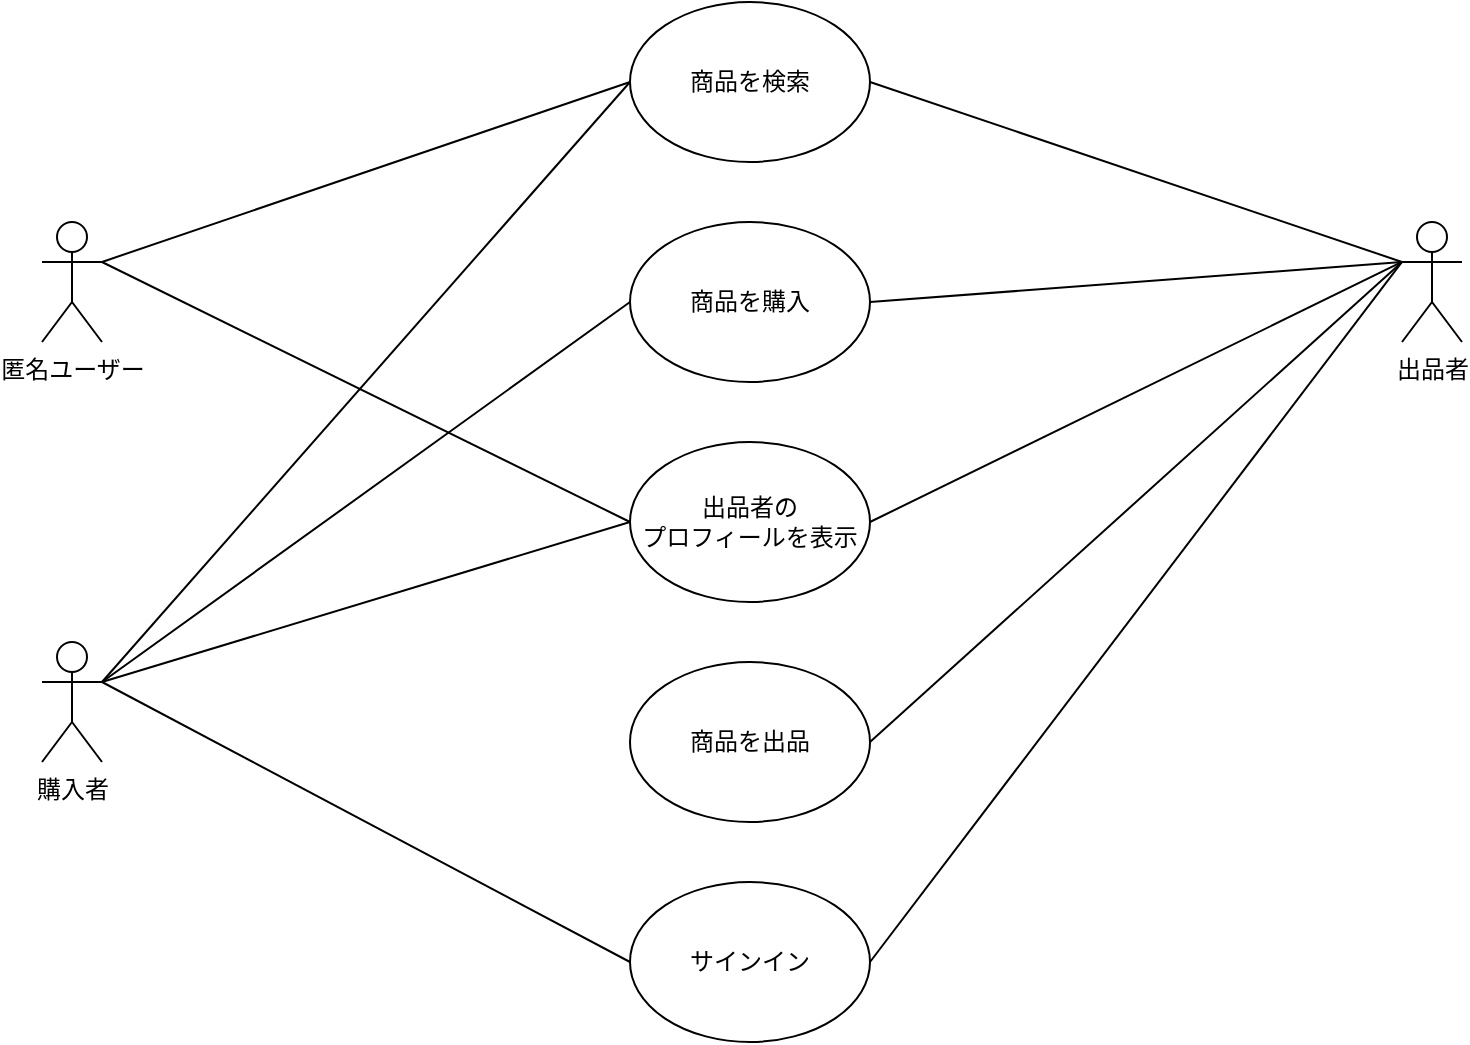 <mxfile>
    <diagram name="ユースケース図" id="sBMSRXaKZgMtcKzqUlqi">
        <mxGraphModel dx="1024" dy="626" grid="1" gridSize="10" guides="1" tooltips="1" connect="1" arrows="1" fold="1" page="1" pageScale="1" pageWidth="827" pageHeight="1169" math="0" shadow="0">
            <root>
                <mxCell id="0"/>
                <mxCell id="1" parent="0"/>
                <mxCell id="2" value="匿名ユーザー" style="shape=umlActor;verticalLabelPosition=bottom;verticalAlign=top;html=1;outlineConnect=0;" vertex="1" parent="1">
                    <mxGeometry x="60" y="160" width="30" height="60" as="geometry"/>
                </mxCell>
                <mxCell id="3" value="購入者" style="shape=umlActor;verticalLabelPosition=bottom;verticalAlign=top;html=1;outlineConnect=0;" vertex="1" parent="1">
                    <mxGeometry x="60" y="370" width="30" height="60" as="geometry"/>
                </mxCell>
                <mxCell id="4" value="出品者" style="shape=umlActor;verticalLabelPosition=bottom;verticalAlign=top;html=1;outlineConnect=0;" vertex="1" parent="1">
                    <mxGeometry x="740" y="160" width="30" height="60" as="geometry"/>
                </mxCell>
                <mxCell id="5" value="商品を検索" style="ellipse;whiteSpace=wrap;html=1;" vertex="1" parent="1">
                    <mxGeometry x="354" y="50" width="120" height="80" as="geometry"/>
                </mxCell>
                <mxCell id="6" value="商品を購入" style="ellipse;whiteSpace=wrap;html=1;" vertex="1" parent="1">
                    <mxGeometry x="354" y="160" width="120" height="80" as="geometry"/>
                </mxCell>
                <mxCell id="7" value="出品者の&lt;br&gt;プロフィールを表示" style="ellipse;whiteSpace=wrap;html=1;" vertex="1" parent="1">
                    <mxGeometry x="354" y="270" width="120" height="80" as="geometry"/>
                </mxCell>
                <mxCell id="8" value="商品を出品" style="ellipse;whiteSpace=wrap;html=1;" vertex="1" parent="1">
                    <mxGeometry x="354" y="380" width="120" height="80" as="geometry"/>
                </mxCell>
                <mxCell id="9" value="サインイン" style="ellipse;whiteSpace=wrap;html=1;" vertex="1" parent="1">
                    <mxGeometry x="354" y="490" width="120" height="80" as="geometry"/>
                </mxCell>
                <mxCell id="10" value="" style="endArrow=none;html=1;entryX=0;entryY=0.5;entryDx=0;entryDy=0;exitX=1;exitY=0.333;exitDx=0;exitDy=0;exitPerimeter=0;" edge="1" parent="1" source="2" target="5">
                    <mxGeometry width="50" height="50" relative="1" as="geometry">
                        <mxPoint x="390" y="350" as="sourcePoint"/>
                        <mxPoint x="440" y="300" as="targetPoint"/>
                    </mxGeometry>
                </mxCell>
                <mxCell id="11" value="" style="endArrow=none;html=1;entryX=0;entryY=0.5;entryDx=0;entryDy=0;" edge="1" parent="1" target="7">
                    <mxGeometry width="50" height="50" relative="1" as="geometry">
                        <mxPoint x="90" y="180" as="sourcePoint"/>
                        <mxPoint x="364" y="100" as="targetPoint"/>
                    </mxGeometry>
                </mxCell>
                <mxCell id="12" value="" style="endArrow=none;html=1;entryX=0;entryY=0.5;entryDx=0;entryDy=0;" edge="1" parent="1" target="7">
                    <mxGeometry width="50" height="50" relative="1" as="geometry">
                        <mxPoint x="90" y="390" as="sourcePoint"/>
                        <mxPoint x="354" y="520" as="targetPoint"/>
                    </mxGeometry>
                </mxCell>
                <mxCell id="13" value="" style="endArrow=none;html=1;entryX=0;entryY=0.5;entryDx=0;entryDy=0;" edge="1" parent="1" target="5">
                    <mxGeometry width="50" height="50" relative="1" as="geometry">
                        <mxPoint x="90" y="390" as="sourcePoint"/>
                        <mxPoint x="364" y="320" as="targetPoint"/>
                    </mxGeometry>
                </mxCell>
                <mxCell id="14" value="" style="endArrow=none;html=1;entryX=0;entryY=0.5;entryDx=0;entryDy=0;" edge="1" parent="1" target="6">
                    <mxGeometry width="50" height="50" relative="1" as="geometry">
                        <mxPoint x="90" y="390" as="sourcePoint"/>
                        <mxPoint x="364" y="100" as="targetPoint"/>
                    </mxGeometry>
                </mxCell>
                <mxCell id="15" value="" style="endArrow=none;html=1;entryX=0;entryY=0.5;entryDx=0;entryDy=0;" edge="1" parent="1" target="9">
                    <mxGeometry width="50" height="50" relative="1" as="geometry">
                        <mxPoint x="90" y="390" as="sourcePoint"/>
                        <mxPoint x="364" y="210" as="targetPoint"/>
                    </mxGeometry>
                </mxCell>
                <mxCell id="16" value="" style="endArrow=none;html=1;entryX=0;entryY=0.333;entryDx=0;entryDy=0;entryPerimeter=0;exitX=1;exitY=0.5;exitDx=0;exitDy=0;" edge="1" parent="1" source="5" target="4">
                    <mxGeometry width="50" height="50" relative="1" as="geometry">
                        <mxPoint x="100" y="400" as="sourcePoint"/>
                        <mxPoint x="364" y="540" as="targetPoint"/>
                    </mxGeometry>
                </mxCell>
                <mxCell id="17" value="" style="endArrow=none;html=1;exitX=1;exitY=0.5;exitDx=0;exitDy=0;" edge="1" parent="1" source="6">
                    <mxGeometry width="50" height="50" relative="1" as="geometry">
                        <mxPoint x="484" y="100" as="sourcePoint"/>
                        <mxPoint x="740" y="180" as="targetPoint"/>
                    </mxGeometry>
                </mxCell>
                <mxCell id="18" value="" style="endArrow=none;html=1;exitX=1;exitY=0.5;exitDx=0;exitDy=0;entryX=0;entryY=0.333;entryDx=0;entryDy=0;entryPerimeter=0;" edge="1" parent="1" source="7" target="4">
                    <mxGeometry width="50" height="50" relative="1" as="geometry">
                        <mxPoint x="484" y="210" as="sourcePoint"/>
                        <mxPoint x="750" y="190" as="targetPoint"/>
                    </mxGeometry>
                </mxCell>
                <mxCell id="19" value="" style="endArrow=none;html=1;exitX=1;exitY=0.5;exitDx=0;exitDy=0;entryX=0;entryY=0.333;entryDx=0;entryDy=0;entryPerimeter=0;" edge="1" parent="1" source="8" target="4">
                    <mxGeometry width="50" height="50" relative="1" as="geometry">
                        <mxPoint x="484" y="320" as="sourcePoint"/>
                        <mxPoint x="750" y="190" as="targetPoint"/>
                    </mxGeometry>
                </mxCell>
                <mxCell id="20" value="" style="endArrow=none;html=1;exitX=1;exitY=0.5;exitDx=0;exitDy=0;entryX=0;entryY=0.333;entryDx=0;entryDy=0;entryPerimeter=0;" edge="1" parent="1" source="9" target="4">
                    <mxGeometry width="50" height="50" relative="1" as="geometry">
                        <mxPoint x="484" y="430" as="sourcePoint"/>
                        <mxPoint x="750" y="190" as="targetPoint"/>
                    </mxGeometry>
                </mxCell>
            </root>
        </mxGraphModel>
    </diagram>
    <diagram id="3f8jK5lR7EUx5ehscB4C" name="アーキテクチャー図">
        <mxGraphModel dx="922" dy="736" grid="1" gridSize="10" guides="1" tooltips="1" connect="1" arrows="1" fold="1" page="1" pageScale="1" pageWidth="827" pageHeight="1169" math="0" shadow="0">
            <root>
                <mxCell id="0"/>
                <mxCell id="1" parent="0"/>
                <mxCell id="K0mcrc98uCM77xat3W6a-1" value="API" style="rounded=0;whiteSpace=wrap;html=1;" vertex="1" parent="1">
                    <mxGeometry x="630" y="170" width="120" height="60" as="geometry"/>
                </mxCell>
                <mxCell id="K0mcrc98uCM77xat3W6a-2" value="" style="rounded=1;whiteSpace=wrap;html=1;dashed=1;" vertex="1" parent="1">
                    <mxGeometry x="290" y="40" width="220" height="290" as="geometry"/>
                </mxCell>
                <mxCell id="K0mcrc98uCM77xat3W6a-3" value="&lt;font style=&quot;font-size: 24px;&quot;&gt;NEXT.js&lt;/font&gt;" style="text;html=1;align=center;verticalAlign=middle;resizable=0;points=[];autosize=1;strokeColor=none;fillColor=none;" vertex="1" parent="1">
                    <mxGeometry x="345" y="65" width="110" height="40" as="geometry"/>
                </mxCell>
                <mxCell id="K0mcrc98uCM77xat3W6a-4" value="SSG/ISR" style="text;html=1;align=center;verticalAlign=middle;resizable=0;points=[];autosize=1;strokeColor=none;fillColor=none;" vertex="1" parent="1">
                    <mxGeometry x="365" y="130" width="70" height="30" as="geometry"/>
                </mxCell>
                <mxCell id="K0mcrc98uCM77xat3W6a-6" value="" style="endArrow=classic;html=1;fontSize=24;exitX=0.489;exitY=1.031;exitDx=0;exitDy=0;exitPerimeter=0;" edge="1" parent="1" source="K0mcrc98uCM77xat3W6a-3">
                    <mxGeometry width="50" height="50" relative="1" as="geometry">
                        <mxPoint x="390" y="330" as="sourcePoint"/>
                        <mxPoint x="399" y="130" as="targetPoint"/>
                    </mxGeometry>
                </mxCell>
                <mxCell id="K0mcrc98uCM77xat3W6a-8" value="" style="endArrow=classic;html=1;fontSize=24;exitX=0.489;exitY=1.031;exitDx=0;exitDy=0;exitPerimeter=0;" edge="1" parent="1">
                    <mxGeometry width="50" height="50" relative="1" as="geometry">
                        <mxPoint x="399.76" y="160" as="sourcePoint"/>
                        <mxPoint x="399.97" y="183.76" as="targetPoint"/>
                    </mxGeometry>
                </mxCell>
                <mxCell id="K0mcrc98uCM77xat3W6a-10" value="&lt;font style=&quot;font-size: 12px;&quot;&gt;page&lt;br&gt;(HTML/JS/CSS)&lt;br&gt;&lt;/font&gt;" style="sketch=0;pointerEvents=1;shadow=0;dashed=0;html=1;strokeColor=none;fillColor=#505050;labelPosition=center;verticalLabelPosition=bottom;verticalAlign=top;outlineConnect=0;align=center;shape=mxgraph.office.concepts.web_page;fontSize=24;" vertex="1" parent="1">
                    <mxGeometry x="375" y="190" width="50" height="54" as="geometry"/>
                </mxCell>
                <mxCell id="K0mcrc98uCM77xat3W6a-11" value="Client" style="outlineConnect=0;dashed=0;verticalLabelPosition=bottom;verticalAlign=top;align=center;html=1;shape=mxgraph.aws3.management_console;fillColor=#D2D3D3;gradientColor=none;fontSize=12;" vertex="1" parent="1">
                    <mxGeometry x="70" y="153.5" width="63" height="63" as="geometry"/>
                </mxCell>
                <mxCell id="K0mcrc98uCM77xat3W6a-12" value="" style="endArrow=classic;html=1;fontSize=12;exitX=1;exitY=0.5;exitDx=0;exitDy=0;exitPerimeter=0;entryX=0;entryY=0.5;entryDx=0;entryDy=0;" edge="1" parent="1" source="K0mcrc98uCM77xat3W6a-11" target="K0mcrc98uCM77xat3W6a-2">
                    <mxGeometry width="50" height="50" relative="1" as="geometry">
                        <mxPoint x="480" y="350" as="sourcePoint"/>
                        <mxPoint x="530" y="300" as="targetPoint"/>
                    </mxGeometry>
                </mxCell>
                <mxCell id="K0mcrc98uCM77xat3W6a-13" value="ページを取得" style="edgeLabel;html=1;align=center;verticalAlign=middle;resizable=0;points=[];fontSize=12;" vertex="1" connectable="0" parent="K0mcrc98uCM77xat3W6a-12">
                    <mxGeometry x="-0.112" y="1" relative="1" as="geometry">
                        <mxPoint as="offset"/>
                    </mxGeometry>
                </mxCell>
                <mxCell id="K0mcrc98uCM77xat3W6a-14" value="" style="endArrow=classic;html=1;fontSize=12;entryX=0;entryY=0.5;entryDx=0;entryDy=0;" edge="1" parent="1" target="K0mcrc98uCM77xat3W6a-1">
                    <mxGeometry width="50" height="50" relative="1" as="geometry">
                        <mxPoint x="100" y="240" as="sourcePoint"/>
                        <mxPoint x="100" y="400" as="targetPoint"/>
                        <Array as="points">
                            <mxPoint x="100" y="440"/>
                            <mxPoint x="560" y="440"/>
                            <mxPoint x="560" y="200"/>
                            <mxPoint x="600" y="200"/>
                        </Array>
                    </mxGeometry>
                </mxCell>
                <mxCell id="K0mcrc98uCM77xat3W6a-15" value="動的コンテンツを取得し、CSRを行う" style="edgeLabel;html=1;align=center;verticalAlign=middle;resizable=0;points=[];fontSize=12;" vertex="1" connectable="0" parent="K0mcrc98uCM77xat3W6a-14">
                    <mxGeometry x="-0.112" y="1" relative="1" as="geometry">
                        <mxPoint as="offset"/>
                    </mxGeometry>
                </mxCell>
                <mxCell id="K0mcrc98uCM77xat3W6a-17" value="&lt;font style=&quot;font-size: 10px;&quot;&gt;バックエンド&lt;/font&gt;" style="text;html=1;align=center;verticalAlign=middle;resizable=0;points=[];autosize=1;strokeColor=none;fillColor=none;fontSize=12;" vertex="1" parent="1">
                    <mxGeometry x="650" y="230" width="80" height="30" as="geometry"/>
                </mxCell>
                <mxCell id="K0mcrc98uCM77xat3W6a-18" value="" style="endArrow=classic;html=1;fontSize=10;exitX=1.038;exitY=0.544;exitDx=0;exitDy=0;exitPerimeter=0;entryX=0;entryY=0.25;entryDx=0;entryDy=0;" edge="1" parent="1" source="K0mcrc98uCM77xat3W6a-3" target="K0mcrc98uCM77xat3W6a-1">
                    <mxGeometry width="50" height="50" relative="1" as="geometry">
                        <mxPoint x="480" y="350" as="sourcePoint"/>
                        <mxPoint x="530" y="300" as="targetPoint"/>
                        <Array as="points">
                            <mxPoint x="560" y="87"/>
                            <mxPoint x="560" y="185"/>
                        </Array>
                    </mxGeometry>
                </mxCell>
                <mxCell id="K0mcrc98uCM77xat3W6a-19" value="&lt;font style=&quot;font-size: 12px;&quot;&gt;静的ページ生成時の&lt;br&gt;コンテンツを取得&lt;/font&gt;" style="edgeLabel;html=1;align=center;verticalAlign=middle;resizable=0;points=[];fontSize=10;" vertex="1" connectable="0" parent="K0mcrc98uCM77xat3W6a-18">
                    <mxGeometry x="0.3" y="2" relative="1" as="geometry">
                        <mxPoint x="8" y="-30" as="offset"/>
                    </mxGeometry>
                </mxCell>
            </root>
        </mxGraphModel>
    </diagram>
    <diagram id="8YhsgKuPzGGM2fVkBwsu" name="シーケンス図">
        <mxGraphModel dx="784" dy="626" grid="1" gridSize="10" guides="1" tooltips="1" connect="1" arrows="1" fold="1" page="1" pageScale="1" pageWidth="827" pageHeight="1169" math="0" shadow="0">
            <root>
                <mxCell id="0"/>
                <mxCell id="1" parent="0"/>
                <mxCell id="VbIuH9uLQVfNHJsO-1-l-1" value="クライアント" style="rounded=0;whiteSpace=wrap;html=1;fontSize=12;" vertex="1" parent="1">
                    <mxGeometry x="80" y="40" width="120" height="60" as="geometry"/>
                </mxCell>
                <mxCell id="VbIuH9uLQVfNHJsO-1-l-2" value="Next.js&lt;br&gt;フロントエンド" style="rounded=0;whiteSpace=wrap;html=1;fontSize=12;" vertex="1" parent="1">
                    <mxGeometry x="354" y="40" width="120" height="60" as="geometry"/>
                </mxCell>
                <mxCell id="VbIuH9uLQVfNHJsO-1-l-3" value="バックエンド" style="rounded=0;whiteSpace=wrap;html=1;fontSize=12;" vertex="1" parent="1">
                    <mxGeometry x="620" y="40" width="120" height="60" as="geometry"/>
                </mxCell>
                <mxCell id="JranZErW57dd5J9_nQzX-1" value="" style="endArrow=none;html=1;fontSize=12;entryX=0.5;entryY=1;entryDx=0;entryDy=0;startArrow=none;dashed=1;" edge="1" parent="1" source="JranZErW57dd5J9_nQzX-8" target="VbIuH9uLQVfNHJsO-1-l-1">
                    <mxGeometry width="50" height="50" relative="1" as="geometry">
                        <mxPoint x="140" y="540" as="sourcePoint"/>
                        <mxPoint x="420" y="240" as="targetPoint"/>
                    </mxGeometry>
                </mxCell>
                <mxCell id="JranZErW57dd5J9_nQzX-10" value="" style="endArrow=none;html=1;fontSize=12;entryX=0.5;entryY=1;entryDx=0;entryDy=0;dashed=1;" edge="1" parent="1" target="JranZErW57dd5J9_nQzX-8">
                    <mxGeometry width="50" height="50" relative="1" as="geometry">
                        <mxPoint x="140" y="540" as="sourcePoint"/>
                        <mxPoint x="140" y="100" as="targetPoint"/>
                    </mxGeometry>
                </mxCell>
                <mxCell id="JranZErW57dd5J9_nQzX-8" value="" style="rounded=0;whiteSpace=wrap;html=1;fontSize=12;" vertex="1" parent="1">
                    <mxGeometry x="135" y="230" width="10" height="250" as="geometry"/>
                </mxCell>
                <mxCell id="JranZErW57dd5J9_nQzX-11" value="" style="endArrow=none;html=1;fontSize=12;entryX=0.5;entryY=1;entryDx=0;entryDy=0;startArrow=none;dashed=1;" edge="1" parent="1" source="JranZErW57dd5J9_nQzX-13">
                    <mxGeometry width="50" height="50" relative="1" as="geometry">
                        <mxPoint x="414" y="540" as="sourcePoint"/>
                        <mxPoint x="414" y="100" as="targetPoint"/>
                    </mxGeometry>
                </mxCell>
                <mxCell id="JranZErW57dd5J9_nQzX-12" value="" style="endArrow=none;html=1;fontSize=12;entryX=0.5;entryY=1;entryDx=0;entryDy=0;dashed=1;startArrow=none;" edge="1" parent="1" target="JranZErW57dd5J9_nQzX-13" source="JranZErW57dd5J9_nQzX-17">
                    <mxGeometry width="50" height="50" relative="1" as="geometry">
                        <mxPoint x="414" y="540" as="sourcePoint"/>
                        <mxPoint x="414" y="100" as="targetPoint"/>
                    </mxGeometry>
                </mxCell>
                <mxCell id="JranZErW57dd5J9_nQzX-13" value="" style="rounded=0;whiteSpace=wrap;html=1;fontSize=12;" vertex="1" parent="1">
                    <mxGeometry x="409" y="120" width="10" height="90" as="geometry"/>
                </mxCell>
                <mxCell id="JranZErW57dd5J9_nQzX-14" value="" style="endArrow=none;html=1;fontSize=12;entryX=0.5;entryY=1;entryDx=0;entryDy=0;startArrow=none;dashed=1;" edge="1" parent="1" source="JranZErW57dd5J9_nQzX-16">
                    <mxGeometry width="50" height="50" relative="1" as="geometry">
                        <mxPoint x="680" y="540" as="sourcePoint"/>
                        <mxPoint x="680" y="100" as="targetPoint"/>
                    </mxGeometry>
                </mxCell>
                <mxCell id="JranZErW57dd5J9_nQzX-15" value="" style="endArrow=none;html=1;fontSize=12;entryX=0.5;entryY=1;entryDx=0;entryDy=0;dashed=1;" edge="1" parent="1" target="JranZErW57dd5J9_nQzX-16">
                    <mxGeometry width="50" height="50" relative="1" as="geometry">
                        <mxPoint x="680" y="540" as="sourcePoint"/>
                        <mxPoint x="680" y="100" as="targetPoint"/>
                    </mxGeometry>
                </mxCell>
                <mxCell id="JranZErW57dd5J9_nQzX-16" value="" style="rounded=0;whiteSpace=wrap;html=1;fontSize=12;" vertex="1" parent="1">
                    <mxGeometry x="675" y="120" width="10" height="90" as="geometry"/>
                </mxCell>
                <mxCell id="JranZErW57dd5J9_nQzX-18" value="" style="endArrow=none;html=1;fontSize=12;entryX=0.5;entryY=1;entryDx=0;entryDy=0;dashed=1;" edge="1" parent="1" target="JranZErW57dd5J9_nQzX-17">
                    <mxGeometry width="50" height="50" relative="1" as="geometry">
                        <mxPoint x="414" y="540" as="sourcePoint"/>
                        <mxPoint x="414" y="210" as="targetPoint"/>
                    </mxGeometry>
                </mxCell>
                <mxCell id="JranZErW57dd5J9_nQzX-17" value="" style="rounded=0;whiteSpace=wrap;html=1;fontSize=12;" vertex="1" parent="1">
                    <mxGeometry x="409" y="240" width="10" height="90" as="geometry"/>
                </mxCell>
                <mxCell id="JranZErW57dd5J9_nQzX-19" value="" style="rounded=0;whiteSpace=wrap;html=1;fontSize=12;" vertex="1" parent="1">
                    <mxGeometry x="675" y="350" width="10" height="130" as="geometry"/>
                </mxCell>
                <mxCell id="JranZErW57dd5J9_nQzX-20" value="" style="endArrow=classic;html=1;fontSize=12;exitX=1.233;exitY=0.103;exitDx=0;exitDy=0;exitPerimeter=0;entryX=-0.067;entryY=0.176;entryDx=0;entryDy=0;entryPerimeter=0;" edge="1" parent="1" source="JranZErW57dd5J9_nQzX-8" target="JranZErW57dd5J9_nQzX-17">
                    <mxGeometry width="50" height="50" relative="1" as="geometry">
                        <mxPoint x="370" y="290" as="sourcePoint"/>
                        <mxPoint x="420" y="240" as="targetPoint"/>
                        <Array as="points"/>
                    </mxGeometry>
                </mxCell>
                <mxCell id="JranZErW57dd5J9_nQzX-21" value="リクエスト" style="edgeLabel;html=1;align=center;verticalAlign=middle;resizable=0;points=[];fontSize=12;" vertex="1" connectable="0" parent="JranZErW57dd5J9_nQzX-20">
                    <mxGeometry relative="1" as="geometry">
                        <mxPoint as="offset"/>
                    </mxGeometry>
                </mxCell>
                <mxCell id="JranZErW57dd5J9_nQzX-22" value="" style="endArrow=classic;html=1;fontSize=12;exitX=1;exitY=0.25;exitDx=0;exitDy=0;entryX=0;entryY=0.25;entryDx=0;entryDy=0;" edge="1" parent="1" source="JranZErW57dd5J9_nQzX-13" target="JranZErW57dd5J9_nQzX-16">
                    <mxGeometry width="50" height="50" relative="1" as="geometry">
                        <mxPoint x="419.0" y="150" as="sourcePoint"/>
                        <mxPoint x="680" y="150" as="targetPoint"/>
                        <Array as="points"/>
                    </mxGeometry>
                </mxCell>
                <mxCell id="JranZErW57dd5J9_nQzX-23" value="コンテンツを取得" style="edgeLabel;html=1;align=center;verticalAlign=middle;resizable=0;points=[];fontSize=12;" vertex="1" connectable="0" parent="JranZErW57dd5J9_nQzX-22">
                    <mxGeometry relative="1" as="geometry">
                        <mxPoint as="offset"/>
                    </mxGeometry>
                </mxCell>
                <mxCell id="JranZErW57dd5J9_nQzX-24" value="" style="endArrow=classic;html=1;fontSize=12;exitX=0;exitY=0.75;exitDx=0;exitDy=0;entryX=1;entryY=0.75;entryDx=0;entryDy=0;" edge="1" parent="1">
                    <mxGeometry width="50" height="50" relative="1" as="geometry">
                        <mxPoint x="675" y="180" as="sourcePoint"/>
                        <mxPoint x="419" y="180" as="targetPoint"/>
                    </mxGeometry>
                </mxCell>
                <mxCell id="JranZErW57dd5J9_nQzX-25" value="SSG/ISR" style="edgeLabel;html=1;align=center;verticalAlign=middle;resizable=0;points=[];fontSize=12;" vertex="1" connectable="0" parent="JranZErW57dd5J9_nQzX-24">
                    <mxGeometry relative="1" as="geometry">
                        <mxPoint as="offset"/>
                    </mxGeometry>
                </mxCell>
                <mxCell id="JranZErW57dd5J9_nQzX-26" value="" style="endArrow=classic;html=1;fontSize=12;exitX=0;exitY=0.75;exitDx=0;exitDy=0;entryX=0.914;entryY=0.276;entryDx=0;entryDy=0;entryPerimeter=0;" edge="1" parent="1" target="JranZErW57dd5J9_nQzX-8">
                    <mxGeometry width="50" height="50" relative="1" as="geometry">
                        <mxPoint x="409" y="300" as="sourcePoint"/>
                        <mxPoint x="153" y="300" as="targetPoint"/>
                    </mxGeometry>
                </mxCell>
                <mxCell id="JranZErW57dd5J9_nQzX-27" value="SSG/ISRで生成されたページを送信" style="edgeLabel;html=1;align=center;verticalAlign=middle;resizable=0;points=[];fontSize=12;" vertex="1" connectable="0" parent="JranZErW57dd5J9_nQzX-26">
                    <mxGeometry relative="1" as="geometry">
                        <mxPoint as="offset"/>
                    </mxGeometry>
                </mxCell>
                <mxCell id="JranZErW57dd5J9_nQzX-28" value="" style="endArrow=classic;html=1;fontSize=12;exitX=0.983;exitY=0.674;exitDx=0;exitDy=0;exitPerimeter=0;entryX=0.5;entryY=0.373;entryDx=0;entryDy=0;entryPerimeter=0;" edge="1" parent="1" source="JranZErW57dd5J9_nQzX-8" target="JranZErW57dd5J9_nQzX-19">
                    <mxGeometry width="50" height="50" relative="1" as="geometry">
                        <mxPoint x="430" y="400" as="sourcePoint"/>
                        <mxPoint x="480" y="350" as="targetPoint"/>
                    </mxGeometry>
                </mxCell>
                <mxCell id="JranZErW57dd5J9_nQzX-29" value="個別コンテンツ取得" style="edgeLabel;html=1;align=center;verticalAlign=middle;resizable=0;points=[];fontSize=12;" vertex="1" connectable="0" parent="JranZErW57dd5J9_nQzX-28">
                    <mxGeometry relative="1" as="geometry">
                        <mxPoint as="offset"/>
                    </mxGeometry>
                </mxCell>
                <mxCell id="JranZErW57dd5J9_nQzX-30" value="" style="endArrow=classic;html=1;fontSize=12;exitX=0.117;exitY=0.697;exitDx=0;exitDy=0;exitPerimeter=0;entryX=0.983;entryY=0.846;entryDx=0;entryDy=0;entryPerimeter=0;" edge="1" parent="1" source="JranZErW57dd5J9_nQzX-19" target="JranZErW57dd5J9_nQzX-8">
                    <mxGeometry width="50" height="50" relative="1" as="geometry">
                        <mxPoint x="135.0" y="620.01" as="sourcePoint"/>
                        <mxPoint x="670.17" y="620" as="targetPoint"/>
                    </mxGeometry>
                </mxCell>
                <mxCell id="JranZErW57dd5J9_nQzX-31" value="非同期にユーザー個別のコンテンツ取得しCSR" style="edgeLabel;html=1;align=center;verticalAlign=middle;resizable=0;points=[];fontSize=12;" vertex="1" connectable="0" parent="JranZErW57dd5J9_nQzX-30">
                    <mxGeometry relative="1" as="geometry">
                        <mxPoint as="offset"/>
                    </mxGeometry>
                </mxCell>
            </root>
        </mxGraphModel>
    </diagram>
</mxfile>